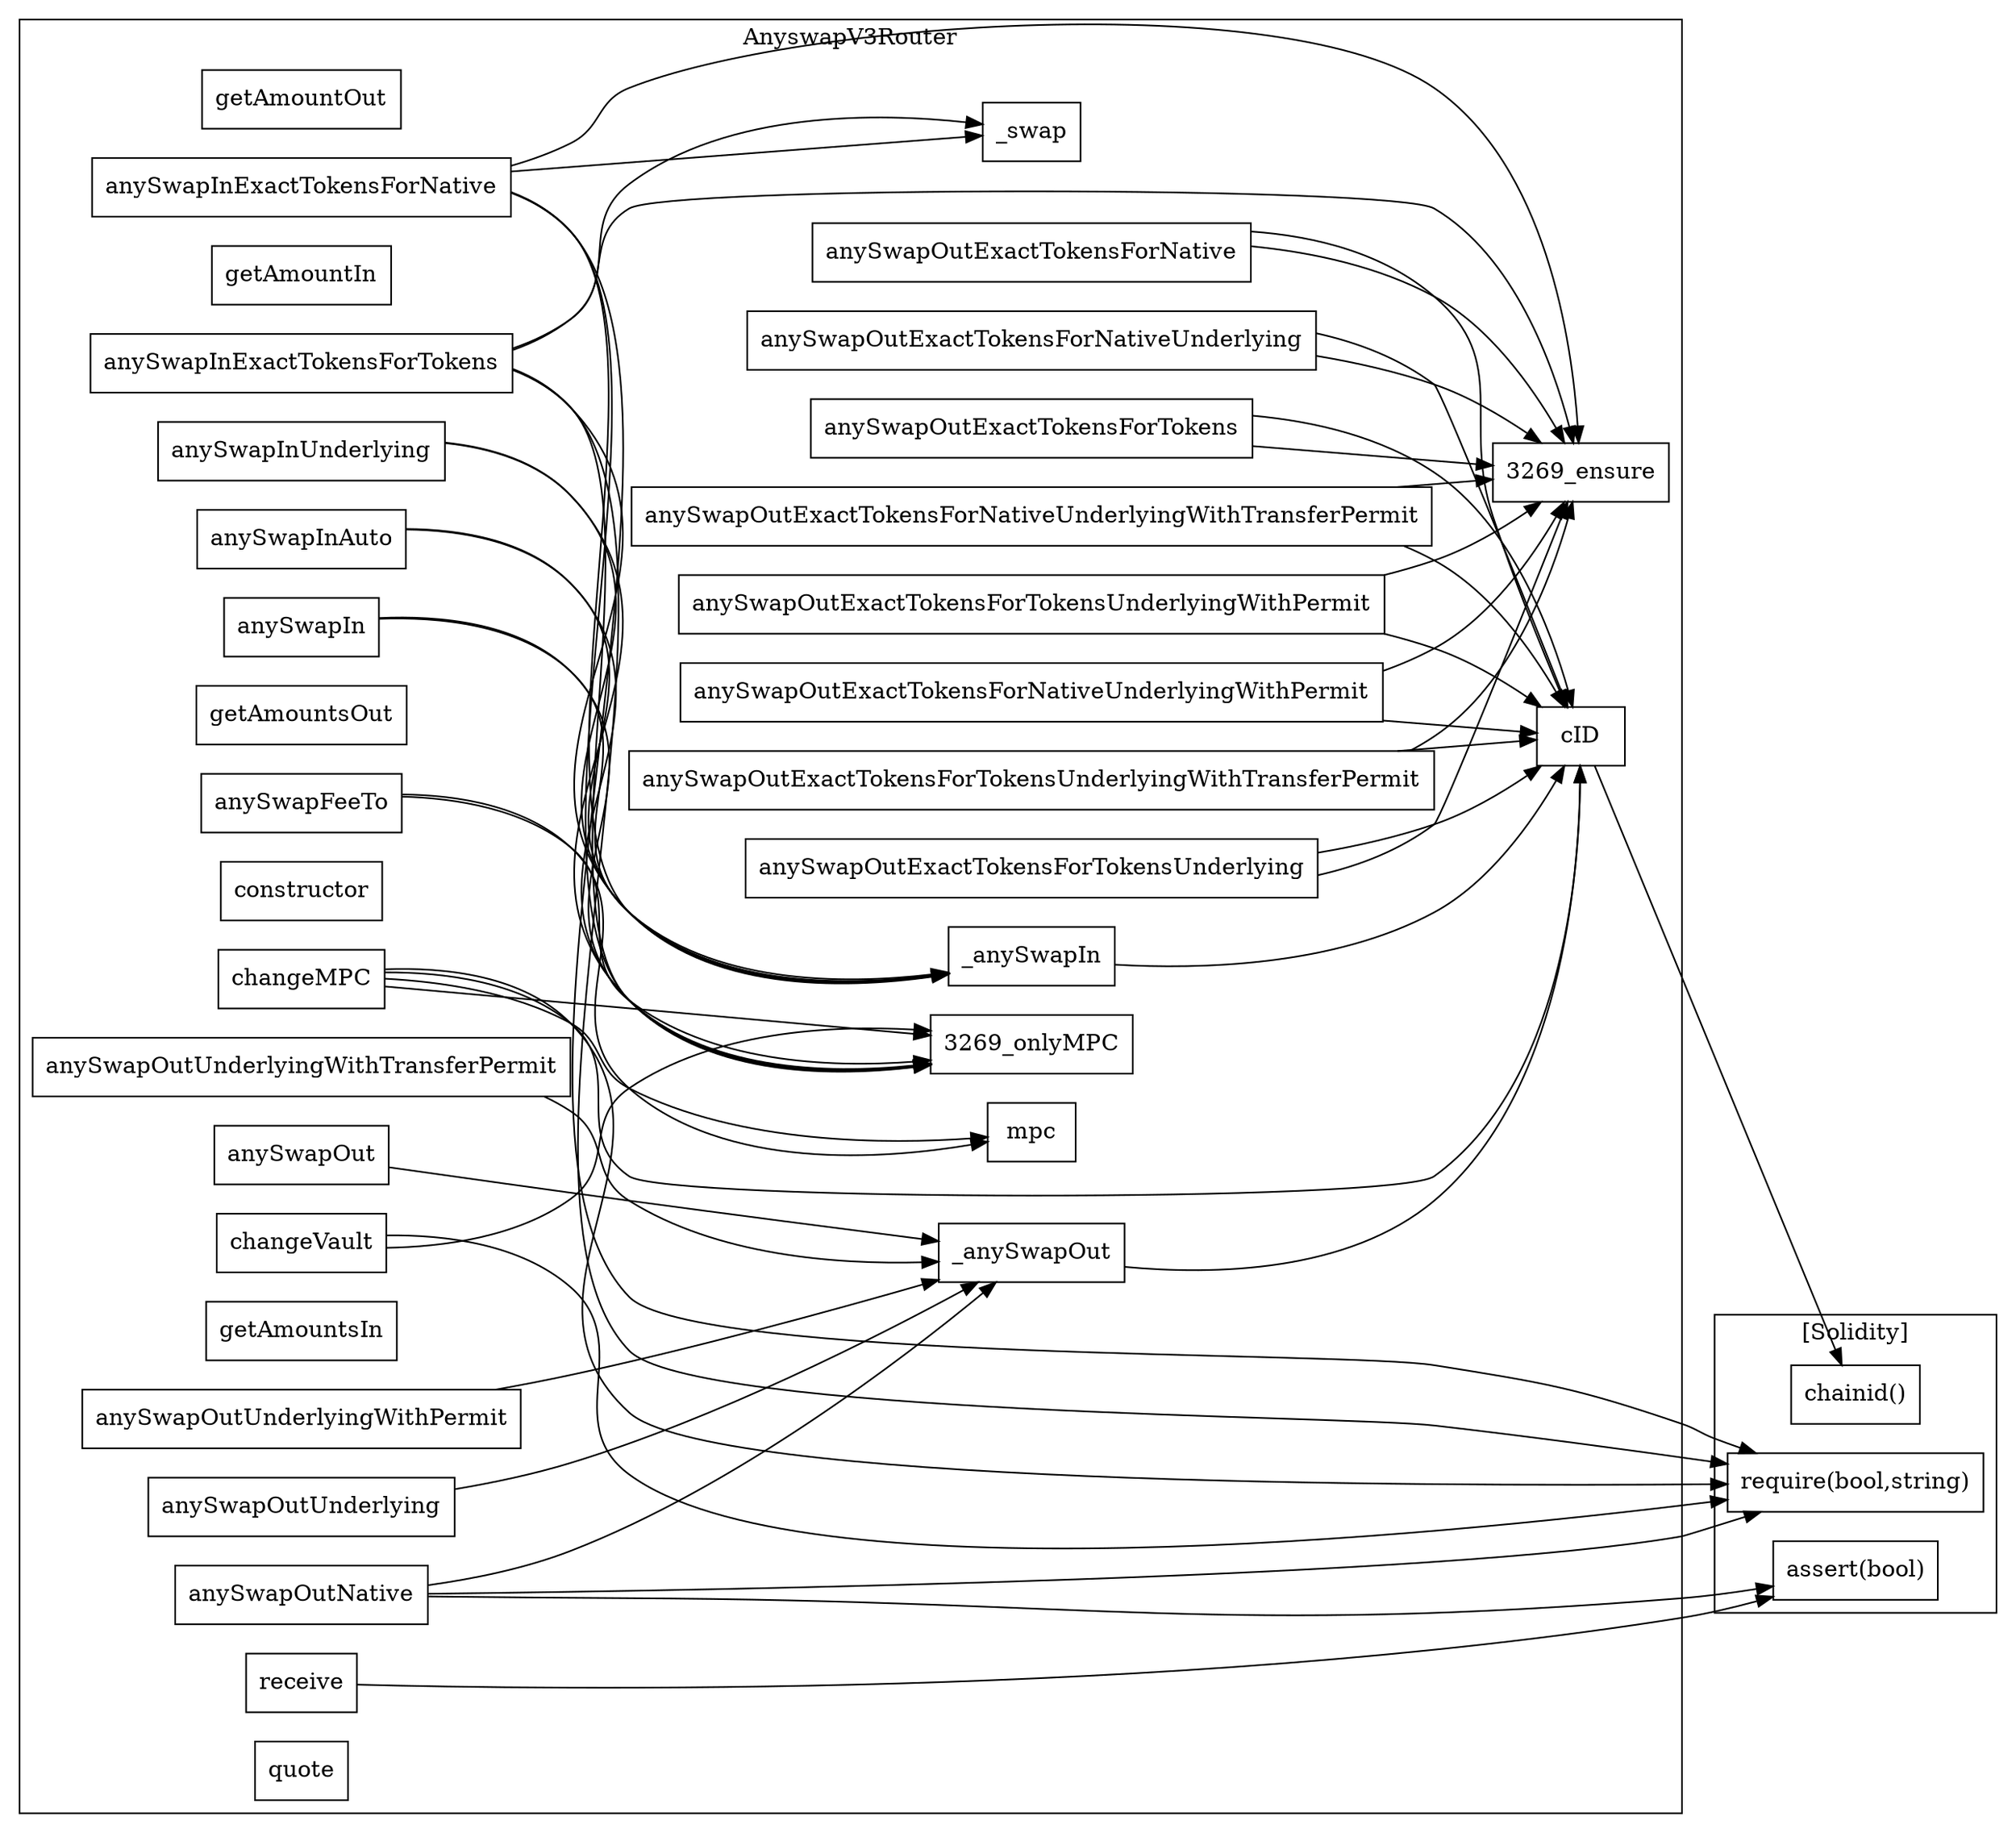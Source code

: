strict digraph {
rankdir="LR"
node [shape=box]
subgraph cluster_3269_AnyswapV3Router {
label = "AnyswapV3Router"
"3269_getAmountOut" [label="getAmountOut"]
"3269_anySwapInAuto" [label="anySwapInAuto"]
"3269_getAmountIn" [label="getAmountIn"]
"3269_changeMPC" [label="changeMPC"]
"3269_cID" [label="cID"]
"3269__anySwapOut" [label="_anySwapOut"]
"3269_anySwapOutNative" [label="anySwapOutNative"]
"3269_anySwapFeeTo" [label="anySwapFeeTo"]
"3269_anySwapOutExactTokensForTokensUnderlyingWithPermit" [label="anySwapOutExactTokensForTokensUnderlyingWithPermit"]
"3269_anySwapOutExactTokensForTokensUnderlyingWithTransferPermit" [label="anySwapOutExactTokensForTokensUnderlyingWithTransferPermit"]
"3269_anySwapOutExactTokensForTokensUnderlying" [label="anySwapOutExactTokensForTokensUnderlying"]
"3269_anySwapOutUnderlying" [label="anySwapOutUnderlying"]
"3269_getAmountsOut" [label="getAmountsOut"]
"3269_anySwapInExactTokensForNative" [label="anySwapInExactTokensForNative"]
"3269_constructor" [label="constructor"]
"3269_anySwapInExactTokensForTokens" [label="anySwapInExactTokensForTokens"]
"3269_anySwapIn" [label="anySwapIn"]
"3269_anySwapOutExactTokensForNativeUnderlying" [label="anySwapOutExactTokensForNativeUnderlying"]
"3269_anySwapOut" [label="anySwapOut"]
"3269_anySwapInUnderlying" [label="anySwapInUnderlying"]
"3269_anySwapOutExactTokensForTokens" [label="anySwapOutExactTokensForTokens"]
"3269_getAmountsIn" [label="getAmountsIn"]
"3269_anySwapOutExactTokensForNativeUnderlyingWithTransferPermit" [label="anySwapOutExactTokensForNativeUnderlyingWithTransferPermit"]
"3269_anySwapOutUnderlyingWithPermit" [label="anySwapOutUnderlyingWithPermit"]
"3269_changeVault" [label="changeVault"]
"3269_anySwapOutUnderlyingWithTransferPermit" [label="anySwapOutUnderlyingWithTransferPermit"]
"3269__swap" [label="_swap"]
"3269_anySwapOutExactTokensForNative" [label="anySwapOutExactTokensForNative"]
"3269_mpc" [label="mpc"]
"3269_anySwapOutExactTokensForNativeUnderlyingWithPermit" [label="anySwapOutExactTokensForNativeUnderlyingWithPermit"]
"3269_receive" [label="receive"]
"3269_quote" [label="quote"]
"3269__anySwapIn" [label="_anySwapIn"]
"3269_anySwapOutExactTokensForNativeUnderlying" -> "3269_ensure"
"3269_anySwapOutExactTokensForNativeUnderlyingWithTransferPermit" -> "3269_cID"
"3269_changeMPC" -> "3269_onlyMPC"
"3269_changeMPC" -> "3269_cID"
"3269_anySwapOutExactTokensForTokens" -> "3269_ensure"
"3269_anySwapOutExactTokensForNativeUnderlyingWithPermit" -> "3269_cID"
"3269_anySwapFeeTo" -> "3269_mpc"
"3269_anySwapInExactTokensForNative" -> "3269_onlyMPC"
"3269_anySwapOut" -> "3269__anySwapOut"
"3269_anySwapInExactTokensForTokens" -> "3269__anySwapIn"
"3269_anySwapInUnderlying" -> "3269__anySwapIn"
"3269_anySwapOutExactTokensForTokensUnderlying" -> "3269_cID"
"3269_anySwapOutExactTokensForNativeUnderlying" -> "3269_cID"
"3269_anySwapOutExactTokensForNative" -> "3269_cID"
"3269_anySwapOutExactTokensForNativeUnderlyingWithPermit" -> "3269_ensure"
"3269_anySwapOutUnderlying" -> "3269__anySwapOut"
"3269_anySwapOutNative" -> "3269__anySwapOut"
"3269_anySwapInAuto" -> "3269_onlyMPC"
"3269_anySwapIn" -> "3269__anySwapIn"
"3269_anySwapIn" -> "3269_onlyMPC"
"3269_anySwapOutExactTokensForTokensUnderlyingWithPermit" -> "3269_ensure"
"3269_anySwapOutExactTokensForNative" -> "3269_ensure"
"3269_anySwapInExactTokensForTokens" -> "3269__swap"
"3269_anySwapInExactTokensForNative" -> "3269__anySwapIn"
"3269_anySwapInExactTokensForTokens" -> "3269_ensure"
"3269_anySwapInAuto" -> "3269__anySwapIn"
"3269_anySwapOutExactTokensForTokensUnderlyingWithPermit" -> "3269_cID"
"3269_changeVault" -> "3269_onlyMPC"
"3269_anySwapOutExactTokensForTokensUnderlying" -> "3269_ensure"
"3269_anySwapInExactTokensForNative" -> "3269__swap"
"3269_anySwapInExactTokensForTokens" -> "3269_onlyMPC"
"3269_anySwapOutExactTokensForNativeUnderlyingWithTransferPermit" -> "3269_ensure"
"3269_anySwapFeeTo" -> "3269_onlyMPC"
"3269__anySwapIn" -> "3269_cID"
"3269_changeMPC" -> "3269_mpc"
"3269_anySwapOutExactTokensForTokens" -> "3269_cID"
"3269_anySwapInUnderlying" -> "3269_onlyMPC"
"3269_anySwapOutUnderlyingWithPermit" -> "3269__anySwapOut"
"3269_anySwapInExactTokensForNative" -> "3269_ensure"
"3269_anySwapOutUnderlyingWithTransferPermit" -> "3269__anySwapOut"
"3269_anySwapOutExactTokensForTokensUnderlyingWithTransferPermit" -> "3269_cID"
"3269_anySwapOutExactTokensForTokensUnderlyingWithTransferPermit" -> "3269_ensure"
"3269__anySwapOut" -> "3269_cID"
}subgraph cluster_solidity {
label = "[Solidity]"
"require(bool,string)" 
"chainid()" 
"assert(bool)" 
"3269_anySwapInExactTokensForNative" -> "require(bool,string)"
"3269_anySwapOutNative" -> "assert(bool)"
"3269_receive" -> "assert(bool)"
"3269_anySwapOutNative" -> "require(bool,string)"
"3269_anySwapInExactTokensForTokens" -> "require(bool,string)"
"3269_changeMPC" -> "require(bool,string)"
"3269_changeVault" -> "require(bool,string)"
"3269_cID" -> "chainid()"
}
}